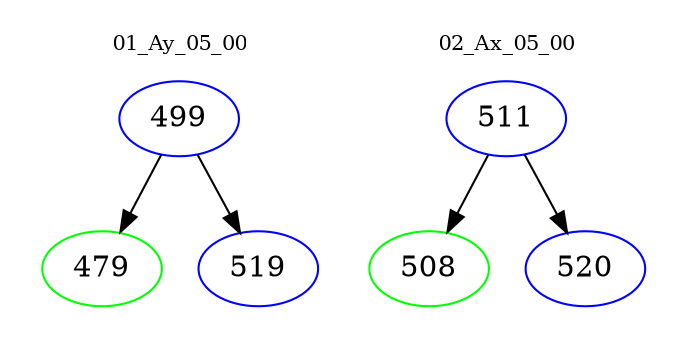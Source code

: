 digraph{
subgraph cluster_0 {
color = white
label = "01_Ay_05_00";
fontsize=10;
T0_499 [label="499", color="blue"]
T0_499 -> T0_479 [color="black"]
T0_479 [label="479", color="green"]
T0_499 -> T0_519 [color="black"]
T0_519 [label="519", color="blue"]
}
subgraph cluster_1 {
color = white
label = "02_Ax_05_00";
fontsize=10;
T1_511 [label="511", color="blue"]
T1_511 -> T1_508 [color="black"]
T1_508 [label="508", color="green"]
T1_511 -> T1_520 [color="black"]
T1_520 [label="520", color="blue"]
}
}
